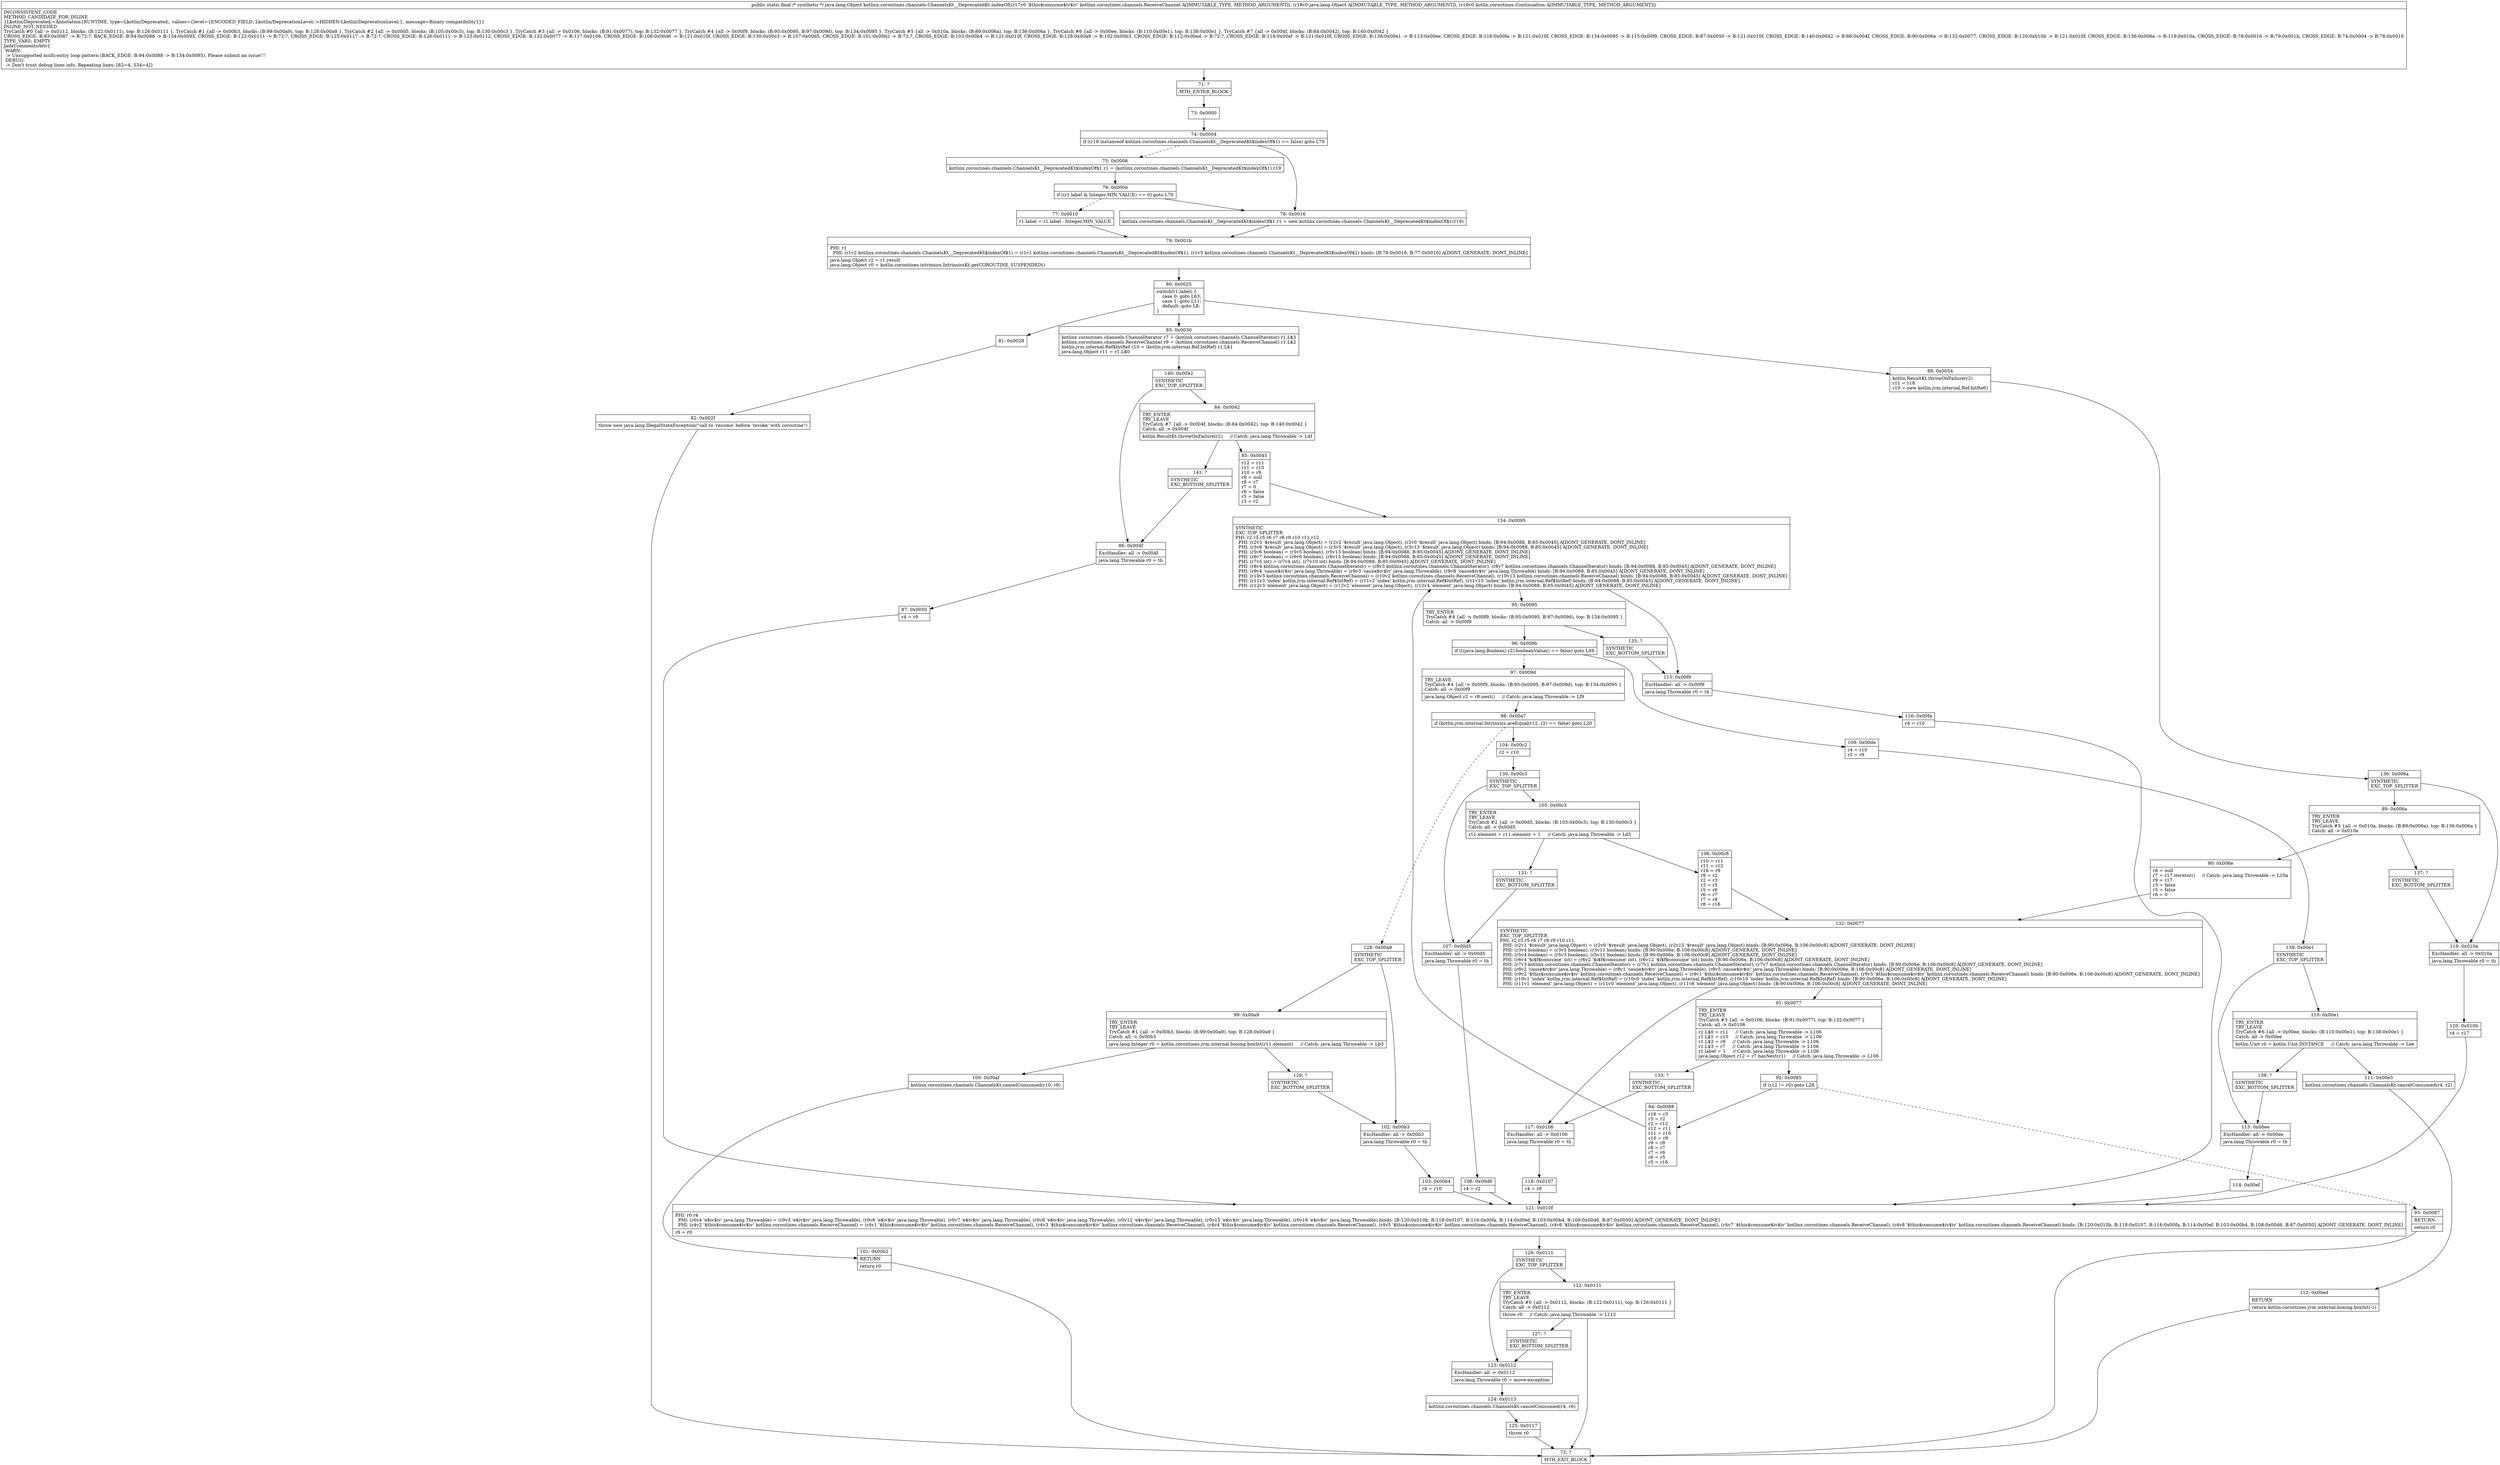 digraph "CFG forkotlinx.coroutines.channels.ChannelsKt__DeprecatedKt.indexOf(Lkotlinx\/coroutines\/channels\/ReceiveChannel;Ljava\/lang\/Object;Lkotlin\/coroutines\/Continuation;)Ljava\/lang\/Object;" {
Node_71 [shape=record,label="{71\:\ ?|MTH_ENTER_BLOCK\l}"];
Node_73 [shape=record,label="{73\:\ 0x0000}"];
Node_74 [shape=record,label="{74\:\ 0x0004|if ((r19 instanceof kotlinx.coroutines.channels.ChannelsKt__DeprecatedKt$indexOf$1) == false) goto L70\l}"];
Node_75 [shape=record,label="{75\:\ 0x0006|kotlinx.coroutines.channels.ChannelsKt__DeprecatedKt$indexOf$1 r1 = (kotlinx.coroutines.channels.ChannelsKt__DeprecatedKt$indexOf$1) r19\l}"];
Node_76 [shape=record,label="{76\:\ 0x000e|if ((r1.label & Integer.MIN_VALUE) == 0) goto L70\l}"];
Node_77 [shape=record,label="{77\:\ 0x0010|r1.label = r1.label \- Integer.MIN_VALUE\l}"];
Node_79 [shape=record,label="{79\:\ 0x001b|PHI: r1 \l  PHI: (r1v2 kotlinx.coroutines.channels.ChannelsKt__DeprecatedKt$indexOf$1) = (r1v1 kotlinx.coroutines.channels.ChannelsKt__DeprecatedKt$indexOf$1), (r1v5 kotlinx.coroutines.channels.ChannelsKt__DeprecatedKt$indexOf$1) binds: [B:78:0x0016, B:77:0x0010] A[DONT_GENERATE, DONT_INLINE]\l|java.lang.Object r2 = r1.result\ljava.lang.Object r0 = kotlin.coroutines.intrinsics.IntrinsicsKt.getCOROUTINE_SUSPENDED()\l}"];
Node_80 [shape=record,label="{80\:\ 0x0025|switch(r1.label) \{\l    case 0: goto L63;\l    case 1: goto L11;\l    default: goto L8;\l\}\l}"];
Node_81 [shape=record,label="{81\:\ 0x0028}"];
Node_82 [shape=record,label="{82\:\ 0x002f|throw new java.lang.IllegalStateException(\"call to 'resume' before 'invoke' with coroutine\")\l}"];
Node_72 [shape=record,label="{72\:\ ?|MTH_EXIT_BLOCK\l}"];
Node_83 [shape=record,label="{83\:\ 0x0030|kotlinx.coroutines.channels.ChannelIterator r7 = (kotlinx.coroutines.channels.ChannelIterator) r1.L$3\lkotlinx.coroutines.channels.ReceiveChannel r9 = (kotlinx.coroutines.channels.ReceiveChannel) r1.L$2\lkotlin.jvm.internal.Ref$IntRef r10 = (kotlin.jvm.internal.Ref.IntRef) r1.L$1\ljava.lang.Object r11 = r1.L$0\l}"];
Node_140 [shape=record,label="{140\:\ 0x0042|SYNTHETIC\lEXC_TOP_SPLITTER\l}"];
Node_84 [shape=record,label="{84\:\ 0x0042|TRY_ENTER\lTRY_LEAVE\lTryCatch #7 \{all \-\> 0x004f, blocks: (B:84:0x0042), top: B:140:0x0042 \}\lCatch: all \-\> 0x004f\l|kotlin.ResultKt.throwOnFailure(r2)     \/\/ Catch: java.lang.Throwable \-\> L4f\l}"];
Node_85 [shape=record,label="{85\:\ 0x0045|r12 = r11\lr11 = r10\lr10 = r9\lr9 = null\lr8 = r7\lr7 = 0\lr6 = false\lr5 = false\lr3 = r2\l}"];
Node_134 [shape=record,label="{134\:\ 0x0095|SYNTHETIC\lEXC_TOP_SPLITTER\lPHI: r2 r3 r5 r6 r7 r8 r9 r10 r11 r12 \l  PHI: (r2v3 '$result' java.lang.Object) = (r2v2 '$result' java.lang.Object), (r2v0 '$result' java.lang.Object) binds: [B:94:0x0088, B:85:0x0045] A[DONT_GENERATE, DONT_INLINE]\l  PHI: (r3v6 '$result' java.lang.Object) = (r3v5 '$result' java.lang.Object), (r3v13 '$result' java.lang.Object) binds: [B:94:0x0088, B:85:0x0045] A[DONT_GENERATE, DONT_INLINE]\l  PHI: (r5v6 boolean) = (r5v5 boolean), (r5v13 boolean) binds: [B:94:0x0088, B:85:0x0045] A[DONT_GENERATE, DONT_INLINE]\l  PHI: (r6v7 boolean) = (r6v6 boolean), (r6v15 boolean) binds: [B:94:0x0088, B:85:0x0045] A[DONT_GENERATE, DONT_INLINE]\l  PHI: (r7v5 int) = (r7v4 int), (r7v10 int) binds: [B:94:0x0088, B:85:0x0045] A[DONT_GENERATE, DONT_INLINE]\l  PHI: (r8v4 kotlinx.coroutines.channels.ChannelIterator) = (r8v3 kotlinx.coroutines.channels.ChannelIterator), (r8v7 kotlinx.coroutines.channels.ChannelIterator) binds: [B:94:0x0088, B:85:0x0045] A[DONT_GENERATE, DONT_INLINE]\l  PHI: (r9v4 'cause$iv$iv' java.lang.Throwable) = (r9v3 'cause$iv$iv' java.lang.Throwable), (r9v8 'cause$iv$iv' java.lang.Throwable) binds: [B:94:0x0088, B:85:0x0045] A[DONT_GENERATE, DONT_INLINE]\l  PHI: (r10v3 kotlinx.coroutines.channels.ReceiveChannel) = (r10v2 kotlinx.coroutines.channels.ReceiveChannel), (r10v13 kotlinx.coroutines.channels.ReceiveChannel) binds: [B:94:0x0088, B:85:0x0045] A[DONT_GENERATE, DONT_INLINE]\l  PHI: (r11v3 'index' kotlin.jvm.internal.Ref$IntRef) = (r11v2 'index' kotlin.jvm.internal.Ref$IntRef), (r11v10 'index' kotlin.jvm.internal.Ref$IntRef) binds: [B:94:0x0088, B:85:0x0045] A[DONT_GENERATE, DONT_INLINE]\l  PHI: (r12v3 'element' java.lang.Object) = (r12v2 'element' java.lang.Object), (r12v4 'element' java.lang.Object) binds: [B:94:0x0088, B:85:0x0045] A[DONT_GENERATE, DONT_INLINE]\l}"];
Node_95 [shape=record,label="{95\:\ 0x0095|TRY_ENTER\lTryCatch #4 \{all \-\> 0x00f9, blocks: (B:95:0x0095, B:97:0x009d), top: B:134:0x0095 \}\lCatch: all \-\> 0x00f9\l}"];
Node_96 [shape=record,label="{96\:\ 0x009b|if (((java.lang.Boolean) r2).booleanValue() == false) goto L49\l}"];
Node_97 [shape=record,label="{97\:\ 0x009d|TRY_LEAVE\lTryCatch #4 \{all \-\> 0x00f9, blocks: (B:95:0x0095, B:97:0x009d), top: B:134:0x0095 \}\lCatch: all \-\> 0x00f9\l|java.lang.Object r2 = r8.next()     \/\/ Catch: java.lang.Throwable \-\> Lf9\l}"];
Node_98 [shape=record,label="{98\:\ 0x00a7|if (kotlin.jvm.internal.Intrinsics.areEqual(r12, r2) == false) goto L20\l}"];
Node_104 [shape=record,label="{104\:\ 0x00c2|r2 = r10\l}"];
Node_130 [shape=record,label="{130\:\ 0x00c3|SYNTHETIC\lEXC_TOP_SPLITTER\l}"];
Node_105 [shape=record,label="{105\:\ 0x00c3|TRY_ENTER\lTRY_LEAVE\lTryCatch #2 \{all \-\> 0x00d5, blocks: (B:105:0x00c3), top: B:130:0x00c3 \}\lCatch: all \-\> 0x00d5\l|r11.element = r11.element + 1     \/\/ Catch: java.lang.Throwable \-\> Ld5\l}"];
Node_106 [shape=record,label="{106\:\ 0x00c8|r10 = r11\lr11 = r12\lr16 = r9\lr9 = r2\lr2 = r3\lr3 = r5\lr5 = r6\lr6 = r7\lr7 = r8\lr8 = r16\l}"];
Node_132 [shape=record,label="{132\:\ 0x0077|SYNTHETIC\lEXC_TOP_SPLITTER\lPHI: r2 r3 r5 r6 r7 r8 r9 r10 r11 \l  PHI: (r2v1 '$result' java.lang.Object) = (r2v0 '$result' java.lang.Object), (r2v15 '$result' java.lang.Object) binds: [B:90:0x006e, B:106:0x00c8] A[DONT_GENERATE, DONT_INLINE]\l  PHI: (r3v4 boolean) = (r3v3 boolean), (r3v11 boolean) binds: [B:90:0x006e, B:106:0x00c8] A[DONT_GENERATE, DONT_INLINE]\l  PHI: (r5v4 boolean) = (r5v3 boolean), (r5v11 boolean) binds: [B:90:0x006e, B:106:0x00c8] A[DONT_GENERATE, DONT_INLINE]\l  PHI: (r6v4 '$i$f$consume' int) = (r6v2 '$i$f$consume' int), (r6v12 '$i$f$consume' int) binds: [B:90:0x006e, B:106:0x00c8] A[DONT_GENERATE, DONT_INLINE]\l  PHI: (r7v3 kotlinx.coroutines.channels.ChannelIterator) = (r7v1 kotlinx.coroutines.channels.ChannelIterator), (r7v7 kotlinx.coroutines.channels.ChannelIterator) binds: [B:90:0x006e, B:106:0x00c8] A[DONT_GENERATE, DONT_INLINE]\l  PHI: (r8v2 'cause$iv$iv' java.lang.Throwable) = (r8v1 'cause$iv$iv' java.lang.Throwable), (r8v5 'cause$iv$iv' java.lang.Throwable) binds: [B:90:0x006e, B:106:0x00c8] A[DONT_GENERATE, DONT_INLINE]\l  PHI: (r9v2 '$this$consume$iv$iv' kotlinx.coroutines.channels.ReceiveChannel) = (r9v1 '$this$consume$iv$iv' kotlinx.coroutines.channels.ReceiveChannel), (r9v5 '$this$consume$iv$iv' kotlinx.coroutines.channels.ReceiveChannel) binds: [B:90:0x006e, B:106:0x00c8] A[DONT_GENERATE, DONT_INLINE]\l  PHI: (r10v1 'index' kotlin.jvm.internal.Ref$IntRef) = (r10v0 'index' kotlin.jvm.internal.Ref$IntRef), (r10v10 'index' kotlin.jvm.internal.Ref$IntRef) binds: [B:90:0x006e, B:106:0x00c8] A[DONT_GENERATE, DONT_INLINE]\l  PHI: (r11v1 'element' java.lang.Object) = (r11v0 'element' java.lang.Object), (r11v8 'element' java.lang.Object) binds: [B:90:0x006e, B:106:0x00c8] A[DONT_GENERATE, DONT_INLINE]\l}"];
Node_91 [shape=record,label="{91\:\ 0x0077|TRY_ENTER\lTRY_LEAVE\lTryCatch #3 \{all \-\> 0x0106, blocks: (B:91:0x0077), top: B:132:0x0077 \}\lCatch: all \-\> 0x0106\l|r1.L$0 = r11     \/\/ Catch: java.lang.Throwable \-\> L106\lr1.L$1 = r10     \/\/ Catch: java.lang.Throwable \-\> L106\lr1.L$2 = r9     \/\/ Catch: java.lang.Throwable \-\> L106\lr1.L$3 = r7     \/\/ Catch: java.lang.Throwable \-\> L106\lr1.label = 1     \/\/ Catch: java.lang.Throwable \-\> L106\ljava.lang.Object r12 = r7.hasNext(r1)     \/\/ Catch: java.lang.Throwable \-\> L106\l}"];
Node_92 [shape=record,label="{92\:\ 0x0085|if (r12 != r0) goto L28\l}"];
Node_93 [shape=record,label="{93\:\ 0x0087|RETURN\l|return r0\l}"];
Node_94 [shape=record,label="{94\:\ 0x0088|r16 = r3\lr3 = r2\lr2 = r12\lr12 = r11\lr11 = r10\lr10 = r9\lr9 = r8\lr8 = r7\lr7 = r6\lr6 = r5\lr5 = r16\l}"];
Node_133 [shape=record,label="{133\:\ ?|SYNTHETIC\lEXC_BOTTOM_SPLITTER\l}"];
Node_117 [shape=record,label="{117\:\ 0x0106|ExcHandler: all \-\> 0x0106\l|java.lang.Throwable r0 = th\l}"];
Node_118 [shape=record,label="{118\:\ 0x0107|r4 = r9\l}"];
Node_121 [shape=record,label="{121\:\ 0x010f|PHI: r0 r4 \l  PHI: (r0v4 'e$iv$iv' java.lang.Throwable) = (r0v3 'e$iv$iv' java.lang.Throwable), (r0v6 'e$iv$iv' java.lang.Throwable), (r0v7 'e$iv$iv' java.lang.Throwable), (r0v8 'e$iv$iv' java.lang.Throwable), (r0v12 'e$iv$iv' java.lang.Throwable), (r0v15 'e$iv$iv' java.lang.Throwable), (r0v16 'e$iv$iv' java.lang.Throwable) binds: [B:120:0x010b, B:118:0x0107, B:116:0x00fa, B:114:0x00ef, B:103:0x00b4, B:108:0x00d6, B:87:0x0050] A[DONT_GENERATE, DONT_INLINE]\l  PHI: (r4v2 '$this$consume$iv$iv' kotlinx.coroutines.channels.ReceiveChannel) = (r4v1 '$this$consume$iv$iv' kotlinx.coroutines.channels.ReceiveChannel), (r4v3 '$this$consume$iv$iv' kotlinx.coroutines.channels.ReceiveChannel), (r4v4 '$this$consume$iv$iv' kotlinx.coroutines.channels.ReceiveChannel), (r4v5 '$this$consume$iv$iv' kotlinx.coroutines.channels.ReceiveChannel), (r4v6 '$this$consume$iv$iv' kotlinx.coroutines.channels.ReceiveChannel), (r4v7 '$this$consume$iv$iv' kotlinx.coroutines.channels.ReceiveChannel), (r4v8 '$this$consume$iv$iv' kotlinx.coroutines.channels.ReceiveChannel) binds: [B:120:0x010b, B:118:0x0107, B:116:0x00fa, B:114:0x00ef, B:103:0x00b4, B:108:0x00d6, B:87:0x0050] A[DONT_GENERATE, DONT_INLINE]\l|r6 = r0\l}"];
Node_126 [shape=record,label="{126\:\ 0x0111|SYNTHETIC\lEXC_TOP_SPLITTER\l}"];
Node_122 [shape=record,label="{122\:\ 0x0111|TRY_ENTER\lTRY_LEAVE\lTryCatch #0 \{all \-\> 0x0112, blocks: (B:122:0x0111), top: B:126:0x0111 \}\lCatch: all \-\> 0x0112\l|throw r0     \/\/ Catch: java.lang.Throwable \-\> L112\l}"];
Node_127 [shape=record,label="{127\:\ ?|SYNTHETIC\lEXC_BOTTOM_SPLITTER\l}"];
Node_123 [shape=record,label="{123\:\ 0x0112|ExcHandler: all \-\> 0x0112\l|java.lang.Throwable r0 = move\-exception\l}"];
Node_124 [shape=record,label="{124\:\ 0x0113|kotlinx.coroutines.channels.ChannelsKt.cancelConsumed(r4, r6)\l}"];
Node_125 [shape=record,label="{125\:\ 0x0117|throw r0\l}"];
Node_131 [shape=record,label="{131\:\ ?|SYNTHETIC\lEXC_BOTTOM_SPLITTER\l}"];
Node_107 [shape=record,label="{107\:\ 0x00d5|ExcHandler: all \-\> 0x00d5\l|java.lang.Throwable r0 = th\l}"];
Node_108 [shape=record,label="{108\:\ 0x00d6|r4 = r2\l}"];
Node_128 [shape=record,label="{128\:\ 0x00a9|SYNTHETIC\lEXC_TOP_SPLITTER\l}"];
Node_99 [shape=record,label="{99\:\ 0x00a9|TRY_ENTER\lTRY_LEAVE\lTryCatch #1 \{all \-\> 0x00b3, blocks: (B:99:0x00a9), top: B:128:0x00a9 \}\lCatch: all \-\> 0x00b3\l|java.lang.Integer r0 = kotlin.coroutines.jvm.internal.boxing.boxInt(r11.element)     \/\/ Catch: java.lang.Throwable \-\> Lb3\l}"];
Node_100 [shape=record,label="{100\:\ 0x00af|kotlinx.coroutines.channels.ChannelsKt.cancelConsumed(r10, r9)\l}"];
Node_101 [shape=record,label="{101\:\ 0x00b2|RETURN\l|return r0\l}"];
Node_129 [shape=record,label="{129\:\ ?|SYNTHETIC\lEXC_BOTTOM_SPLITTER\l}"];
Node_102 [shape=record,label="{102\:\ 0x00b3|ExcHandler: all \-\> 0x00b3\l|java.lang.Throwable r0 = th\l}"];
Node_103 [shape=record,label="{103\:\ 0x00b4|r4 = r10\l}"];
Node_109 [shape=record,label="{109\:\ 0x00de|r4 = r10\lr2 = r9\l}"];
Node_138 [shape=record,label="{138\:\ 0x00e1|SYNTHETIC\lEXC_TOP_SPLITTER\l}"];
Node_110 [shape=record,label="{110\:\ 0x00e1|TRY_ENTER\lTRY_LEAVE\lTryCatch #6 \{all \-\> 0x00ee, blocks: (B:110:0x00e1), top: B:138:0x00e1 \}\lCatch: all \-\> 0x00ee\l|kotlin.Unit r0 = kotlin.Unit.INSTANCE     \/\/ Catch: java.lang.Throwable \-\> Lee\l}"];
Node_111 [shape=record,label="{111\:\ 0x00e3|kotlinx.coroutines.channels.ChannelsKt.cancelConsumed(r4, r2)\l}"];
Node_112 [shape=record,label="{112\:\ 0x00ed|RETURN\l|return kotlin.coroutines.jvm.internal.boxing.boxInt(\-1)\l}"];
Node_139 [shape=record,label="{139\:\ ?|SYNTHETIC\lEXC_BOTTOM_SPLITTER\l}"];
Node_113 [shape=record,label="{113\:\ 0x00ee|ExcHandler: all \-\> 0x00ee\l|java.lang.Throwable r0 = th\l}"];
Node_114 [shape=record,label="{114\:\ 0x00ef}"];
Node_135 [shape=record,label="{135\:\ ?|SYNTHETIC\lEXC_BOTTOM_SPLITTER\l}"];
Node_115 [shape=record,label="{115\:\ 0x00f9|ExcHandler: all \-\> 0x00f9\l|java.lang.Throwable r0 = th\l}"];
Node_116 [shape=record,label="{116\:\ 0x00fa|r4 = r10\l}"];
Node_141 [shape=record,label="{141\:\ ?|SYNTHETIC\lEXC_BOTTOM_SPLITTER\l}"];
Node_86 [shape=record,label="{86\:\ 0x004f|ExcHandler: all \-\> 0x004f\l|java.lang.Throwable r0 = th\l}"];
Node_87 [shape=record,label="{87\:\ 0x0050|r4 = r9\l}"];
Node_88 [shape=record,label="{88\:\ 0x0054|kotlin.ResultKt.throwOnFailure(r2)\lr11 = r18\lr10 = new kotlin.jvm.internal.Ref.IntRef()\l}"];
Node_136 [shape=record,label="{136\:\ 0x006a|SYNTHETIC\lEXC_TOP_SPLITTER\l}"];
Node_89 [shape=record,label="{89\:\ 0x006a|TRY_ENTER\lTRY_LEAVE\lTryCatch #5 \{all \-\> 0x010a, blocks: (B:89:0x006a), top: B:136:0x006a \}\lCatch: all \-\> 0x010a\l}"];
Node_90 [shape=record,label="{90\:\ 0x006e|r8 = null\lr7 = r17.iterator()     \/\/ Catch: java.lang.Throwable \-\> L10a\lr9 = r17\lr3 = false\lr5 = false\lr6 = 0\l}"];
Node_137 [shape=record,label="{137\:\ ?|SYNTHETIC\lEXC_BOTTOM_SPLITTER\l}"];
Node_119 [shape=record,label="{119\:\ 0x010a|ExcHandler: all \-\> 0x010a\l|java.lang.Throwable r0 = th\l}"];
Node_120 [shape=record,label="{120\:\ 0x010b|r4 = r17\l}"];
Node_78 [shape=record,label="{78\:\ 0x0016|kotlinx.coroutines.channels.ChannelsKt__DeprecatedKt$indexOf$1 r1 = new kotlinx.coroutines.channels.ChannelsKt__DeprecatedKt$indexOf$1(r19)\l}"];
MethodNode[shape=record,label="{public static final \/* synthetic *\/ java.lang.Object kotlinx.coroutines.channels.ChannelsKt__DeprecatedKt.indexOf((r17v0 '$this$consume$iv$iv' kotlinx.coroutines.channels.ReceiveChannel A[IMMUTABLE_TYPE, METHOD_ARGUMENT]), (r18v0 java.lang.Object A[IMMUTABLE_TYPE, METHOD_ARGUMENT]), (r19v0 kotlin.coroutines.Continuation A[IMMUTABLE_TYPE, METHOD_ARGUMENT]))  | INCONSISTENT_CODE\lMETHOD_CANDIDATE_FOR_INLINE\l\{Lkotlin\/Deprecated;=Annotation\{RUNTIME, type=Lkotlin\/Deprecated;, values=\{level=\{ENCODED_FIELD: Lkotlin\/DeprecationLevel;\-\>HIDDEN:Lkotlin\/DeprecationLevel;\}, message=Binary compatibility\}\}\}\lINLINE_NOT_NEEDED\lTryCatch #0 \{all \-\> 0x0112, blocks: (B:122:0x0111), top: B:126:0x0111 \}, TryCatch #1 \{all \-\> 0x00b3, blocks: (B:99:0x00a9), top: B:128:0x00a9 \}, TryCatch #2 \{all \-\> 0x00d5, blocks: (B:105:0x00c3), top: B:130:0x00c3 \}, TryCatch #3 \{all \-\> 0x0106, blocks: (B:91:0x0077), top: B:132:0x0077 \}, TryCatch #4 \{all \-\> 0x00f9, blocks: (B:95:0x0095, B:97:0x009d), top: B:134:0x0095 \}, TryCatch #5 \{all \-\> 0x010a, blocks: (B:89:0x006a), top: B:136:0x006a \}, TryCatch #6 \{all \-\> 0x00ee, blocks: (B:110:0x00e1), top: B:138:0x00e1 \}, TryCatch #7 \{all \-\> 0x004f, blocks: (B:84:0x0042), top: B:140:0x0042 \}\lCROSS_EDGE: B:93:0x0087 \-\> B:72:?, BACK_EDGE: B:94:0x0088 \-\> B:134:0x0095, CROSS_EDGE: B:122:0x0111 \-\> B:72:?, CROSS_EDGE: B:125:0x0117 \-\> B:72:?, CROSS_EDGE: B:126:0x0111 \-\> B:123:0x0112, CROSS_EDGE: B:132:0x0077 \-\> B:117:0x0106, CROSS_EDGE: B:108:0x00d6 \-\> B:121:0x010f, CROSS_EDGE: B:130:0x00c3 \-\> B:107:0x00d5, CROSS_EDGE: B:101:0x00b2 \-\> B:72:?, CROSS_EDGE: B:103:0x00b4 \-\> B:121:0x010f, CROSS_EDGE: B:128:0x00a9 \-\> B:102:0x00b3, CROSS_EDGE: B:112:0x00ed \-\> B:72:?, CROSS_EDGE: B:114:0x00ef \-\> B:121:0x010f, CROSS_EDGE: B:138:0x00e1 \-\> B:113:0x00ee, CROSS_EDGE: B:116:0x00fa \-\> B:121:0x010f, CROSS_EDGE: B:134:0x0095 \-\> B:115:0x00f9, CROSS_EDGE: B:87:0x0050 \-\> B:121:0x010f, CROSS_EDGE: B:140:0x0042 \-\> B:86:0x004f, CROSS_EDGE: B:90:0x006e \-\> B:132:0x0077, CROSS_EDGE: B:120:0x010b \-\> B:121:0x010f, CROSS_EDGE: B:136:0x006a \-\> B:119:0x010a, CROSS_EDGE: B:78:0x0016 \-\> B:79:0x001b, CROSS_EDGE: B:74:0x0004 \-\> B:78:0x0016\lTYPE_VARS: EMPTY\lJadxCommentsAttr\{\l WARN: \l \-\> Unsupported multi\-entry loop pattern (BACK_EDGE: B:94:0x0088 \-\> B:134:0x0095). Please submit an issue!!!\l DEBUG: \l \-\> Don't trust debug lines info. Repeating lines: [82=4, 534=4]\}\l}"];
MethodNode -> Node_71;Node_71 -> Node_73;
Node_73 -> Node_74;
Node_74 -> Node_75[style=dashed];
Node_74 -> Node_78;
Node_75 -> Node_76;
Node_76 -> Node_77[style=dashed];
Node_76 -> Node_78;
Node_77 -> Node_79;
Node_79 -> Node_80;
Node_80 -> Node_81;
Node_80 -> Node_83;
Node_80 -> Node_88;
Node_81 -> Node_82;
Node_82 -> Node_72;
Node_83 -> Node_140;
Node_140 -> Node_84;
Node_140 -> Node_86;
Node_84 -> Node_85;
Node_84 -> Node_141;
Node_85 -> Node_134;
Node_134 -> Node_95;
Node_134 -> Node_115;
Node_95 -> Node_96;
Node_95 -> Node_135;
Node_96 -> Node_97[style=dashed];
Node_96 -> Node_109;
Node_97 -> Node_98;
Node_98 -> Node_104;
Node_98 -> Node_128[style=dashed];
Node_104 -> Node_130;
Node_130 -> Node_105;
Node_130 -> Node_107;
Node_105 -> Node_106;
Node_105 -> Node_131;
Node_106 -> Node_132;
Node_132 -> Node_91;
Node_132 -> Node_117;
Node_91 -> Node_92;
Node_91 -> Node_133;
Node_92 -> Node_93[style=dashed];
Node_92 -> Node_94;
Node_93 -> Node_72;
Node_94 -> Node_134;
Node_133 -> Node_117;
Node_117 -> Node_118;
Node_118 -> Node_121;
Node_121 -> Node_126;
Node_126 -> Node_122;
Node_126 -> Node_123;
Node_122 -> Node_72;
Node_122 -> Node_127;
Node_127 -> Node_123;
Node_123 -> Node_124;
Node_124 -> Node_125;
Node_125 -> Node_72;
Node_131 -> Node_107;
Node_107 -> Node_108;
Node_108 -> Node_121;
Node_128 -> Node_99;
Node_128 -> Node_102;
Node_99 -> Node_100;
Node_99 -> Node_129;
Node_100 -> Node_101;
Node_101 -> Node_72;
Node_129 -> Node_102;
Node_102 -> Node_103;
Node_103 -> Node_121;
Node_109 -> Node_138;
Node_138 -> Node_110;
Node_138 -> Node_113;
Node_110 -> Node_111;
Node_110 -> Node_139;
Node_111 -> Node_112;
Node_112 -> Node_72;
Node_139 -> Node_113;
Node_113 -> Node_114;
Node_114 -> Node_121;
Node_135 -> Node_115;
Node_115 -> Node_116;
Node_116 -> Node_121;
Node_141 -> Node_86;
Node_86 -> Node_87;
Node_87 -> Node_121;
Node_88 -> Node_136;
Node_136 -> Node_89;
Node_136 -> Node_119;
Node_89 -> Node_90;
Node_89 -> Node_137;
Node_90 -> Node_132;
Node_137 -> Node_119;
Node_119 -> Node_120;
Node_120 -> Node_121;
Node_78 -> Node_79;
}

